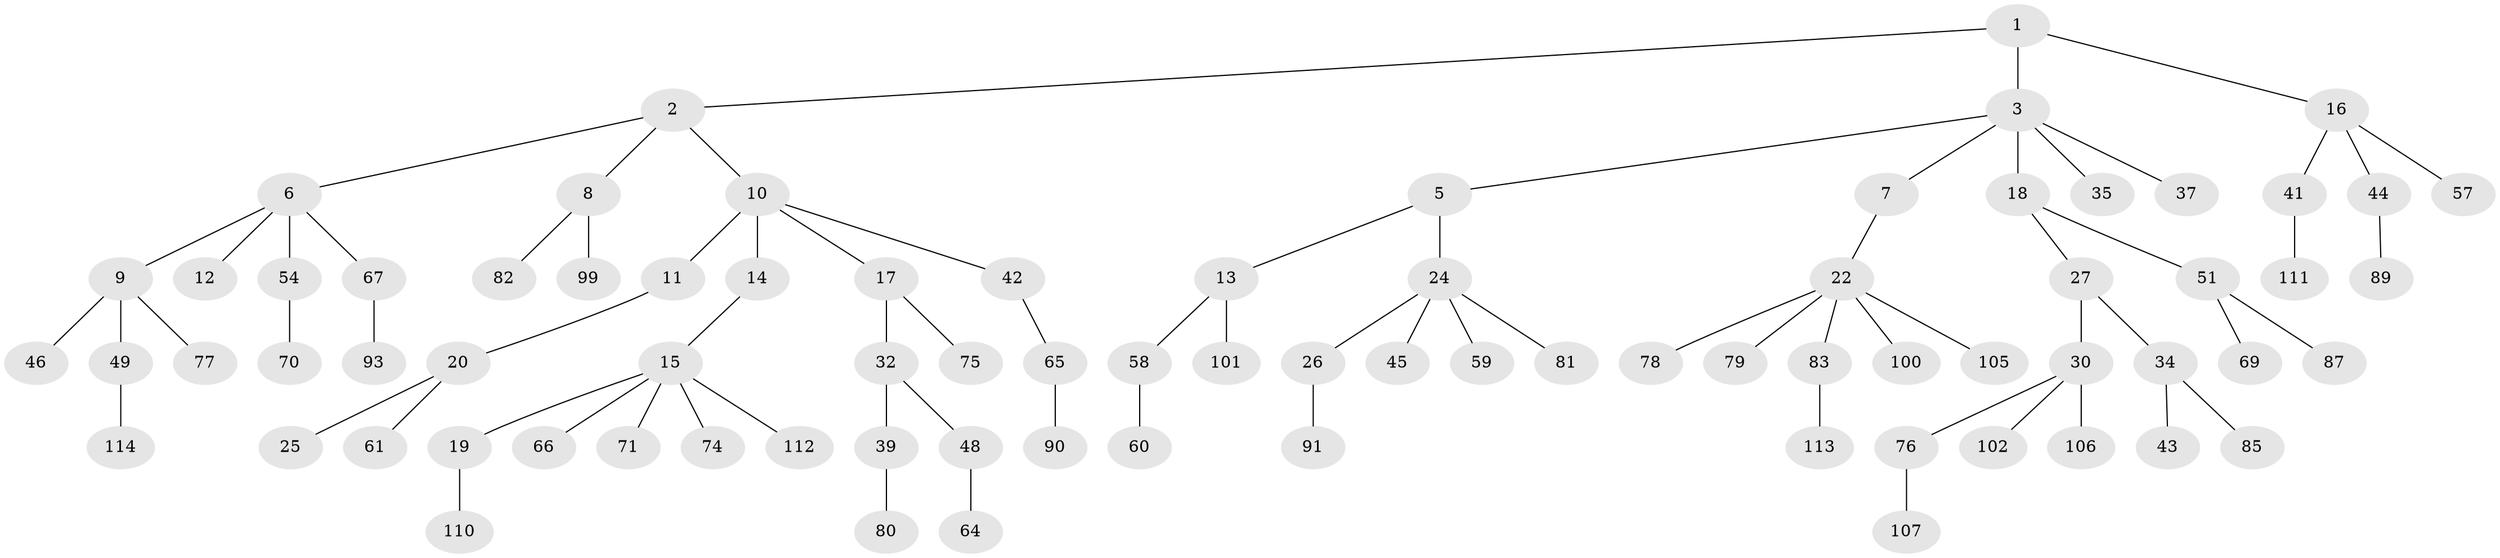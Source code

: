 // Generated by graph-tools (version 1.1) at 2025/24/03/03/25 07:24:08]
// undirected, 80 vertices, 79 edges
graph export_dot {
graph [start="1"]
  node [color=gray90,style=filled];
  1 [super="+72"];
  2;
  3 [super="+4"];
  5;
  6 [super="+108"];
  7;
  8 [super="+38"];
  9 [super="+21"];
  10 [super="+88"];
  11 [super="+96"];
  12 [super="+62"];
  13 [super="+40"];
  14;
  15 [super="+56"];
  16 [super="+50"];
  17 [super="+23"];
  18 [super="+28"];
  19 [super="+97"];
  20 [super="+36"];
  22 [super="+33"];
  24 [super="+31"];
  25;
  26 [super="+29"];
  27;
  30 [super="+63"];
  32 [super="+47"];
  34 [super="+94"];
  35 [super="+53"];
  37;
  39;
  41 [super="+73"];
  42;
  43;
  44 [super="+95"];
  45 [super="+52"];
  46;
  48;
  49 [super="+103"];
  51 [super="+55"];
  54;
  57;
  58;
  59;
  60;
  61;
  64;
  65 [super="+68"];
  66;
  67 [super="+104"];
  69;
  70 [super="+84"];
  71;
  74;
  75 [super="+86"];
  76;
  77;
  78;
  79;
  80 [super="+109"];
  81;
  82 [super="+98"];
  83 [super="+92"];
  85;
  87;
  89;
  90;
  91;
  93;
  99;
  100;
  101;
  102;
  105;
  106;
  107;
  110;
  111;
  112;
  113;
  114;
  1 -- 2;
  1 -- 3;
  1 -- 16;
  2 -- 6;
  2 -- 8;
  2 -- 10;
  3 -- 5;
  3 -- 18;
  3 -- 35;
  3 -- 37;
  3 -- 7;
  5 -- 13;
  5 -- 24;
  6 -- 9;
  6 -- 12;
  6 -- 54;
  6 -- 67;
  7 -- 22;
  8 -- 82;
  8 -- 99;
  9 -- 46;
  9 -- 49;
  9 -- 77;
  10 -- 11;
  10 -- 14;
  10 -- 17;
  10 -- 42;
  11 -- 20;
  13 -- 58;
  13 -- 101;
  14 -- 15;
  15 -- 19;
  15 -- 66;
  15 -- 112;
  15 -- 74;
  15 -- 71;
  16 -- 41;
  16 -- 44;
  16 -- 57;
  17 -- 32;
  17 -- 75;
  18 -- 27;
  18 -- 51;
  19 -- 110;
  20 -- 25;
  20 -- 61;
  22 -- 83;
  22 -- 100;
  22 -- 105;
  22 -- 78;
  22 -- 79;
  24 -- 26;
  24 -- 81;
  24 -- 59;
  24 -- 45;
  26 -- 91;
  27 -- 30;
  27 -- 34;
  30 -- 102;
  30 -- 106;
  30 -- 76;
  32 -- 39;
  32 -- 48;
  34 -- 43;
  34 -- 85;
  39 -- 80;
  41 -- 111;
  42 -- 65;
  44 -- 89;
  48 -- 64;
  49 -- 114;
  51 -- 69;
  51 -- 87;
  54 -- 70;
  58 -- 60;
  65 -- 90;
  67 -- 93;
  76 -- 107;
  83 -- 113;
}
